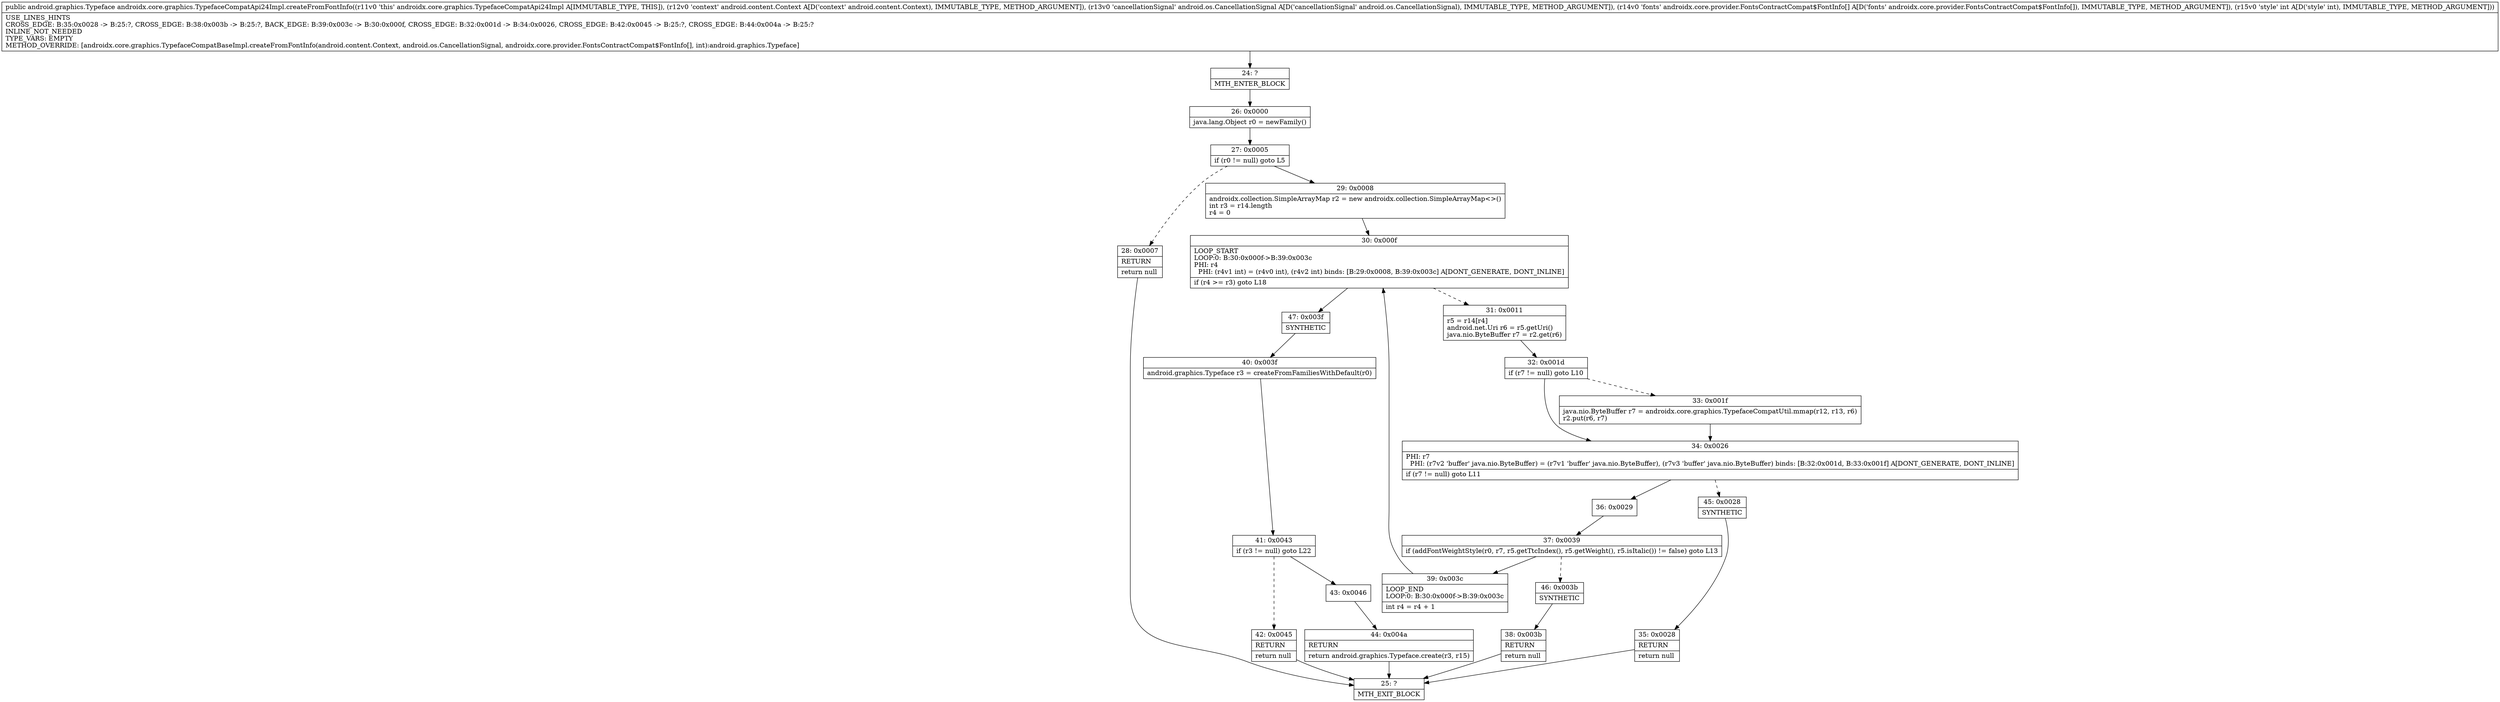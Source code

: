 digraph "CFG forandroidx.core.graphics.TypefaceCompatApi24Impl.createFromFontInfo(Landroid\/content\/Context;Landroid\/os\/CancellationSignal;[Landroidx\/core\/provider\/FontsContractCompat$FontInfo;I)Landroid\/graphics\/Typeface;" {
Node_24 [shape=record,label="{24\:\ ?|MTH_ENTER_BLOCK\l}"];
Node_26 [shape=record,label="{26\:\ 0x0000|java.lang.Object r0 = newFamily()\l}"];
Node_27 [shape=record,label="{27\:\ 0x0005|if (r0 != null) goto L5\l}"];
Node_28 [shape=record,label="{28\:\ 0x0007|RETURN\l|return null\l}"];
Node_25 [shape=record,label="{25\:\ ?|MTH_EXIT_BLOCK\l}"];
Node_29 [shape=record,label="{29\:\ 0x0008|androidx.collection.SimpleArrayMap r2 = new androidx.collection.SimpleArrayMap\<\>()\lint r3 = r14.length\lr4 = 0\l}"];
Node_30 [shape=record,label="{30\:\ 0x000f|LOOP_START\lLOOP:0: B:30:0x000f\-\>B:39:0x003c\lPHI: r4 \l  PHI: (r4v1 int) = (r4v0 int), (r4v2 int) binds: [B:29:0x0008, B:39:0x003c] A[DONT_GENERATE, DONT_INLINE]\l|if (r4 \>= r3) goto L18\l}"];
Node_31 [shape=record,label="{31\:\ 0x0011|r5 = r14[r4]\landroid.net.Uri r6 = r5.getUri()\ljava.nio.ByteBuffer r7 = r2.get(r6)\l}"];
Node_32 [shape=record,label="{32\:\ 0x001d|if (r7 != null) goto L10\l}"];
Node_33 [shape=record,label="{33\:\ 0x001f|java.nio.ByteBuffer r7 = androidx.core.graphics.TypefaceCompatUtil.mmap(r12, r13, r6)\lr2.put(r6, r7)\l}"];
Node_34 [shape=record,label="{34\:\ 0x0026|PHI: r7 \l  PHI: (r7v2 'buffer' java.nio.ByteBuffer) = (r7v1 'buffer' java.nio.ByteBuffer), (r7v3 'buffer' java.nio.ByteBuffer) binds: [B:32:0x001d, B:33:0x001f] A[DONT_GENERATE, DONT_INLINE]\l|if (r7 != null) goto L11\l}"];
Node_36 [shape=record,label="{36\:\ 0x0029}"];
Node_37 [shape=record,label="{37\:\ 0x0039|if (addFontWeightStyle(r0, r7, r5.getTtcIndex(), r5.getWeight(), r5.isItalic()) != false) goto L13\l}"];
Node_39 [shape=record,label="{39\:\ 0x003c|LOOP_END\lLOOP:0: B:30:0x000f\-\>B:39:0x003c\l|int r4 = r4 + 1\l}"];
Node_46 [shape=record,label="{46\:\ 0x003b|SYNTHETIC\l}"];
Node_38 [shape=record,label="{38\:\ 0x003b|RETURN\l|return null\l}"];
Node_45 [shape=record,label="{45\:\ 0x0028|SYNTHETIC\l}"];
Node_35 [shape=record,label="{35\:\ 0x0028|RETURN\l|return null\l}"];
Node_47 [shape=record,label="{47\:\ 0x003f|SYNTHETIC\l}"];
Node_40 [shape=record,label="{40\:\ 0x003f|android.graphics.Typeface r3 = createFromFamiliesWithDefault(r0)\l}"];
Node_41 [shape=record,label="{41\:\ 0x0043|if (r3 != null) goto L22\l}"];
Node_42 [shape=record,label="{42\:\ 0x0045|RETURN\l|return null\l}"];
Node_43 [shape=record,label="{43\:\ 0x0046}"];
Node_44 [shape=record,label="{44\:\ 0x004a|RETURN\l|return android.graphics.Typeface.create(r3, r15)\l}"];
MethodNode[shape=record,label="{public android.graphics.Typeface androidx.core.graphics.TypefaceCompatApi24Impl.createFromFontInfo((r11v0 'this' androidx.core.graphics.TypefaceCompatApi24Impl A[IMMUTABLE_TYPE, THIS]), (r12v0 'context' android.content.Context A[D('context' android.content.Context), IMMUTABLE_TYPE, METHOD_ARGUMENT]), (r13v0 'cancellationSignal' android.os.CancellationSignal A[D('cancellationSignal' android.os.CancellationSignal), IMMUTABLE_TYPE, METHOD_ARGUMENT]), (r14v0 'fonts' androidx.core.provider.FontsContractCompat$FontInfo[] A[D('fonts' androidx.core.provider.FontsContractCompat$FontInfo[]), IMMUTABLE_TYPE, METHOD_ARGUMENT]), (r15v0 'style' int A[D('style' int), IMMUTABLE_TYPE, METHOD_ARGUMENT]))  | USE_LINES_HINTS\lCROSS_EDGE: B:35:0x0028 \-\> B:25:?, CROSS_EDGE: B:38:0x003b \-\> B:25:?, BACK_EDGE: B:39:0x003c \-\> B:30:0x000f, CROSS_EDGE: B:32:0x001d \-\> B:34:0x0026, CROSS_EDGE: B:42:0x0045 \-\> B:25:?, CROSS_EDGE: B:44:0x004a \-\> B:25:?\lINLINE_NOT_NEEDED\lTYPE_VARS: EMPTY\lMETHOD_OVERRIDE: [androidx.core.graphics.TypefaceCompatBaseImpl.createFromFontInfo(android.content.Context, android.os.CancellationSignal, androidx.core.provider.FontsContractCompat$FontInfo[], int):android.graphics.Typeface]\l}"];
MethodNode -> Node_24;Node_24 -> Node_26;
Node_26 -> Node_27;
Node_27 -> Node_28[style=dashed];
Node_27 -> Node_29;
Node_28 -> Node_25;
Node_29 -> Node_30;
Node_30 -> Node_31[style=dashed];
Node_30 -> Node_47;
Node_31 -> Node_32;
Node_32 -> Node_33[style=dashed];
Node_32 -> Node_34;
Node_33 -> Node_34;
Node_34 -> Node_36;
Node_34 -> Node_45[style=dashed];
Node_36 -> Node_37;
Node_37 -> Node_39;
Node_37 -> Node_46[style=dashed];
Node_39 -> Node_30;
Node_46 -> Node_38;
Node_38 -> Node_25;
Node_45 -> Node_35;
Node_35 -> Node_25;
Node_47 -> Node_40;
Node_40 -> Node_41;
Node_41 -> Node_42[style=dashed];
Node_41 -> Node_43;
Node_42 -> Node_25;
Node_43 -> Node_44;
Node_44 -> Node_25;
}

